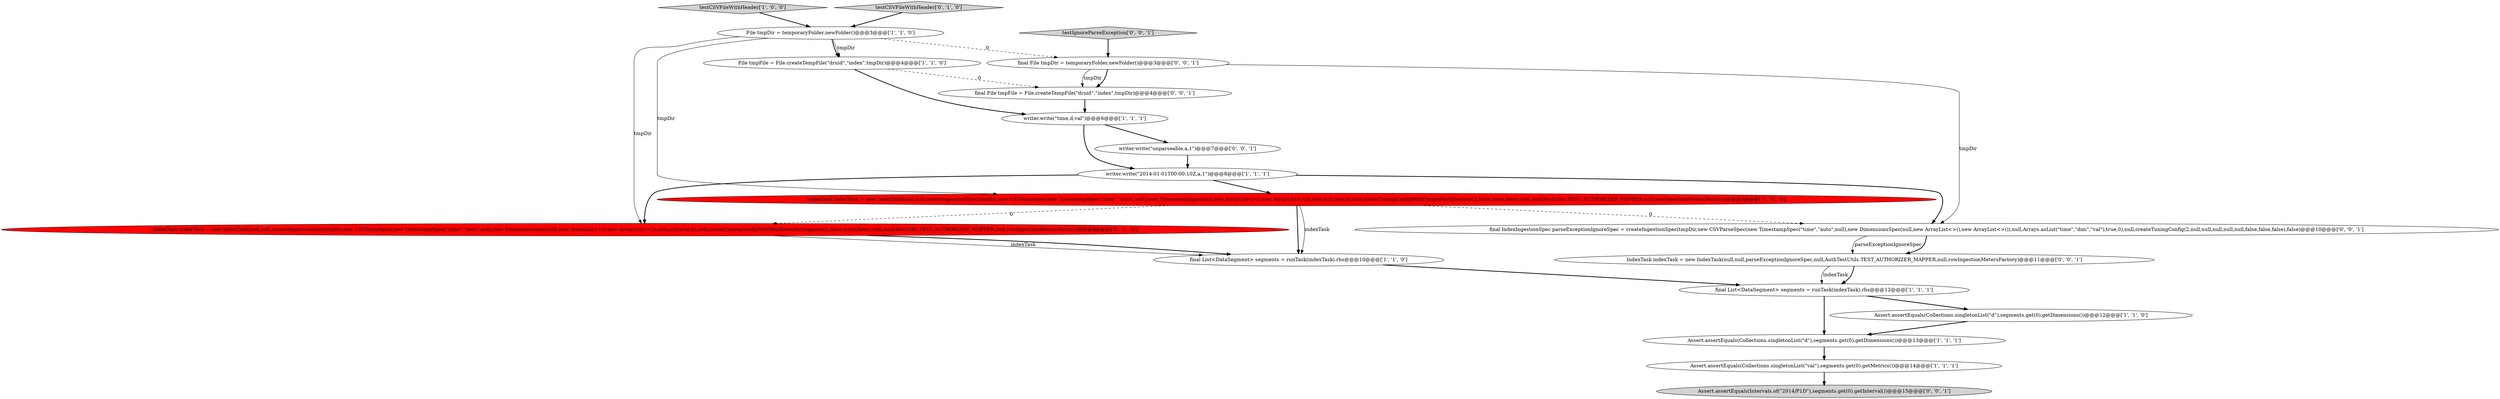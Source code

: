 digraph {
7 [style = filled, label = "testCSVFileWithHeader['1', '0', '0']", fillcolor = lightgray, shape = diamond image = "AAA0AAABBB1BBB"];
1 [style = filled, label = "Assert.assertEquals(Collections.singletonList(\"d\"),segments.get(0).getDimensions())@@@13@@@['1', '1', '1']", fillcolor = white, shape = ellipse image = "AAA0AAABBB1BBB"];
3 [style = filled, label = "final List<DataSegment> segments = runTask(indexTask).rhs@@@10@@@['1', '1', '0']", fillcolor = white, shape = ellipse image = "AAA0AAABBB1BBB"];
6 [style = filled, label = "final List<DataSegment> segments = runTask(indexTask).rhs@@@12@@@['1', '1', '1']", fillcolor = white, shape = ellipse image = "AAA0AAABBB1BBB"];
8 [style = filled, label = "File tmpFile = File.createTempFile(\"druid\",\"index\",tmpDir)@@@4@@@['1', '1', '0']", fillcolor = white, shape = ellipse image = "AAA0AAABBB1BBB"];
10 [style = filled, label = "writer.write(\"2014-01-01T00:00:10Z,a,1\")@@@8@@@['1', '1', '1']", fillcolor = white, shape = ellipse image = "AAA0AAABBB1BBB"];
12 [style = filled, label = "IndexTask indexTask = new IndexTask(null,null,createIngestionSpec(tmpDir,new CSVParseSpec(new TimestampSpec(\"time\",\"auto\",null),new DimensionsSpec(null,new ArrayList<>(),new ArrayList<>()),null,null,true,0),null,createTuningConfigWithMaxRowsPerSegment(2,false,true),false),null,AuthTestUtils.TEST_AUTHORIZER_MAPPER,null,rowIngestionMetersFactory)@@@9@@@['0', '1', '0']", fillcolor = red, shape = ellipse image = "AAA1AAABBB2BBB"];
18 [style = filled, label = "final IndexIngestionSpec parseExceptionIgnoreSpec = createIngestionSpec(tmpDir,new CSVParseSpec(new TimestampSpec(\"time\",\"auto\",null),new DimensionsSpec(null,new ArrayList<>(),new ArrayList<>()),null,Arrays.asList(\"time\",\"dim\",\"val\"),true,0),null,createTuningConfig(2,null,null,null,null,null,false,false,false),false)@@@10@@@['0', '0', '1']", fillcolor = white, shape = ellipse image = "AAA0AAABBB3BBB"];
13 [style = filled, label = "final File tmpFile = File.createTempFile(\"druid\",\"index\",tmpDir)@@@4@@@['0', '0', '1']", fillcolor = white, shape = ellipse image = "AAA0AAABBB3BBB"];
11 [style = filled, label = "testCSVFileWithHeader['0', '1', '0']", fillcolor = lightgray, shape = diamond image = "AAA0AAABBB2BBB"];
17 [style = filled, label = "Assert.assertEquals(Intervals.of(\"2014/P1D\"),segments.get(0).getInterval())@@@15@@@['0', '0', '1']", fillcolor = lightgray, shape = ellipse image = "AAA0AAABBB3BBB"];
16 [style = filled, label = "IndexTask indexTask = new IndexTask(null,null,parseExceptionIgnoreSpec,null,AuthTestUtils.TEST_AUTHORIZER_MAPPER,null,rowIngestionMetersFactory)@@@11@@@['0', '0', '1']", fillcolor = white, shape = ellipse image = "AAA0AAABBB3BBB"];
5 [style = filled, label = "Assert.assertEquals(Collections.singletonList(\"d\"),segments.get(0).getDimensions())@@@12@@@['1', '1', '0']", fillcolor = white, shape = ellipse image = "AAA0AAABBB1BBB"];
4 [style = filled, label = "IndexTask indexTask = new IndexTask(null,null,createIngestionSpec(tmpDir,new CSVParseSpec(new TimestampSpec(\"time\",\"auto\",null),new DimensionsSpec(null,new ArrayList<>(),new ArrayList<>()),null,null,true,0),null,createTuningConfigWithTargetPartitionSize(2,false,true),false),null,AuthTestUtils.TEST_AUTHORIZER_MAPPER,null,rowIngestionMetersFactory)@@@9@@@['1', '0', '0']", fillcolor = red, shape = ellipse image = "AAA1AAABBB1BBB"];
9 [style = filled, label = "writer.write(\"time,d,val\")@@@6@@@['1', '1', '1']", fillcolor = white, shape = ellipse image = "AAA0AAABBB1BBB"];
0 [style = filled, label = "File tmpDir = temporaryFolder.newFolder()@@@3@@@['1', '1', '0']", fillcolor = white, shape = ellipse image = "AAA0AAABBB1BBB"];
2 [style = filled, label = "Assert.assertEquals(Collections.singletonList(\"val\"),segments.get(0).getMetrics())@@@14@@@['1', '1', '1']", fillcolor = white, shape = ellipse image = "AAA0AAABBB1BBB"];
19 [style = filled, label = "final File tmpDir = temporaryFolder.newFolder()@@@3@@@['0', '0', '1']", fillcolor = white, shape = ellipse image = "AAA0AAABBB3BBB"];
14 [style = filled, label = "writer.write(\"unparseable,a,1\")@@@7@@@['0', '0', '1']", fillcolor = white, shape = ellipse image = "AAA0AAABBB3BBB"];
15 [style = filled, label = "testIgnoreParseException['0', '0', '1']", fillcolor = lightgray, shape = diamond image = "AAA0AAABBB3BBB"];
2->17 [style = bold, label=""];
19->18 [style = solid, label="tmpDir"];
4->18 [style = dashed, label="0"];
10->18 [style = bold, label=""];
4->3 [style = bold, label=""];
0->8 [style = solid, label="tmpDir"];
0->4 [style = solid, label="tmpDir"];
0->12 [style = solid, label="tmpDir"];
0->19 [style = dashed, label="0"];
16->6 [style = bold, label=""];
12->3 [style = solid, label="indexTask"];
14->10 [style = bold, label=""];
3->6 [style = bold, label=""];
18->16 [style = solid, label="parseExceptionIgnoreSpec"];
7->0 [style = bold, label=""];
9->10 [style = bold, label=""];
15->19 [style = bold, label=""];
4->12 [style = dashed, label="0"];
8->13 [style = dashed, label="0"];
6->1 [style = bold, label=""];
5->1 [style = bold, label=""];
6->5 [style = bold, label=""];
11->0 [style = bold, label=""];
19->13 [style = bold, label=""];
10->12 [style = bold, label=""];
19->13 [style = solid, label="tmpDir"];
0->8 [style = bold, label=""];
8->9 [style = bold, label=""];
9->14 [style = bold, label=""];
10->4 [style = bold, label=""];
1->2 [style = bold, label=""];
4->3 [style = solid, label="indexTask"];
12->3 [style = bold, label=""];
13->9 [style = bold, label=""];
16->6 [style = solid, label="indexTask"];
18->16 [style = bold, label=""];
}
